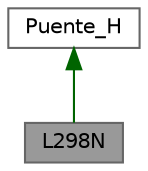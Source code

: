 digraph "L298N"
{
 // LATEX_PDF_SIZE
  bgcolor="transparent";
  edge [fontname=Helvetica,fontsize=10,labelfontname=Helvetica,labelfontsize=10];
  node [fontname=Helvetica,fontsize=10,shape=box,height=0.2,width=0.4];
  Node1 [id="Node000001",label="L298N",height=0.2,width=0.4,color="gray40", fillcolor="grey60", style="filled", fontcolor="black",tooltip="Clase del objeto L298N El objeto L298N realiza las acciones de control de dos motores controlados por..."];
  Node2 -> Node1 [id="edge1_Node000001_Node000002",dir="back",color="darkgreen",style="solid",tooltip=" "];
  Node2 [id="Node000002",label="Puente_H",height=0.2,width=0.4,color="gray40", fillcolor="white", style="filled",URL="$class_puente___h.html",tooltip="Clase del objeto Puente_H El objeto Puente_H es la interfaz abstracta pura de cualquier puente H que ..."];
}
